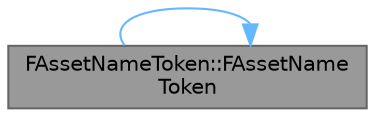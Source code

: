 digraph "FAssetNameToken::FAssetNameToken"
{
 // INTERACTIVE_SVG=YES
 // LATEX_PDF_SIZE
  bgcolor="transparent";
  edge [fontname=Helvetica,fontsize=10,labelfontname=Helvetica,labelfontsize=10];
  node [fontname=Helvetica,fontsize=10,shape=box,height=0.2,width=0.4];
  rankdir="LR";
  Node1 [id="Node000001",label="FAssetNameToken::FAssetName\lToken",height=0.2,width=0.4,color="gray40", fillcolor="grey60", style="filled", fontcolor="black",tooltip="Private constructor."];
  Node1 -> Node1 [id="edge1_Node000001_Node000001",color="steelblue1",style="solid",tooltip=" "];
}

